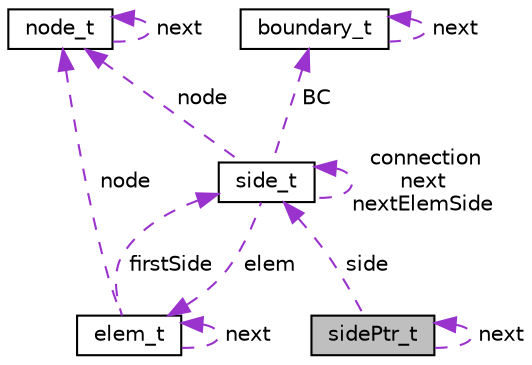 digraph "sidePtr_t"
{
 // INTERACTIVE_SVG=YES
 // LATEX_PDF_SIZE
  edge [fontname="Helvetica",fontsize="10",labelfontname="Helvetica",labelfontsize="10"];
  node [fontname="Helvetica",fontsize="10",shape=record];
  Node1 [label="sidePtr_t",height=0.2,width=0.4,color="black", fillcolor="grey75", style="filled", fontcolor="black",tooltip="Secondary side lists used for various things."];
  Node1 -> Node1 [dir="back",color="darkorchid3",fontsize="10",style="dashed",label=" next" ,fontname="Helvetica"];
  Node2 -> Node1 [dir="back",color="darkorchid3",fontsize="10",style="dashed",label=" side" ,fontname="Helvetica"];
  Node2 [label="side_t",height=0.2,width=0.4,color="black", fillcolor="white", style="filled",URL="$structside__t.html",tooltip="Structure for a single side in the global side list."];
  Node3 -> Node2 [dir="back",color="darkorchid3",fontsize="10",style="dashed",label=" elem" ,fontname="Helvetica"];
  Node3 [label="elem_t",height=0.2,width=0.4,color="black", fillcolor="white", style="filled",URL="$structelem__t.html",tooltip="Structure for a single element in the global element list."];
  Node3 -> Node3 [dir="back",color="darkorchid3",fontsize="10",style="dashed",label=" next" ,fontname="Helvetica"];
  Node4 -> Node3 [dir="back",color="darkorchid3",fontsize="10",style="dashed",label=" node" ,fontname="Helvetica"];
  Node4 [label="node_t",height=0.2,width=0.4,color="black", fillcolor="white", style="filled",URL="$structnode__t.html",tooltip="Structure for a single node in a linked list of nodes."];
  Node4 -> Node4 [dir="back",color="darkorchid3",fontsize="10",style="dashed",label=" next" ,fontname="Helvetica"];
  Node2 -> Node3 [dir="back",color="darkorchid3",fontsize="10",style="dashed",label=" firstSide" ,fontname="Helvetica"];
  Node4 -> Node2 [dir="back",color="darkorchid3",fontsize="10",style="dashed",label=" node" ,fontname="Helvetica"];
  Node5 -> Node2 [dir="back",color="darkorchid3",fontsize="10",style="dashed",label=" BC" ,fontname="Helvetica"];
  Node5 [label="boundary_t",height=0.2,width=0.4,color="black", fillcolor="white", style="filled",URL="$structboundary__t.html",tooltip="Structure that holds the information of a boundary condition."];
  Node5 -> Node5 [dir="back",color="darkorchid3",fontsize="10",style="dashed",label=" next" ,fontname="Helvetica"];
  Node2 -> Node2 [dir="back",color="darkorchid3",fontsize="10",style="dashed",label=" connection\nnext\nnextElemSide" ,fontname="Helvetica"];
}
